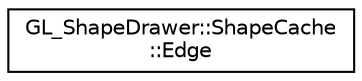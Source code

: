 digraph "Graphical Class Hierarchy"
{
  edge [fontname="Helvetica",fontsize="10",labelfontname="Helvetica",labelfontsize="10"];
  node [fontname="Helvetica",fontsize="10",shape=record];
  rankdir="LR";
  Node1 [label="GL_ShapeDrawer::ShapeCache\l::Edge",height=0.2,width=0.4,color="black", fillcolor="white", style="filled",URL="$struct_g_l___shape_drawer_1_1_shape_cache_1_1_edge.html"];
}
